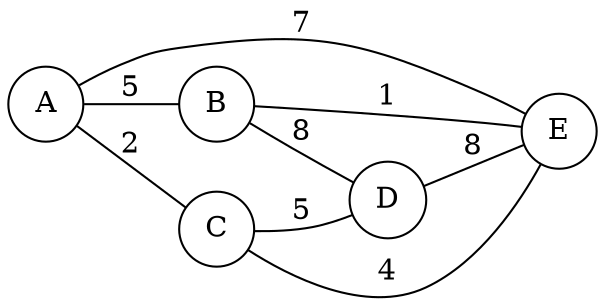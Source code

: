 graph ostov {
	rankdir=LR;
	node[shape=circle];
	edge[color=black];
	edge[label=8];
	B -- D;
	edge[label=8];
	D -- E;
	edge[label=7];
	A -- E;
	edge[label=5];
	A -- B;
	edge[label=5];
	C -- D;
	edge[label=4];
	C -- E;
	edge[label=2];
	A -- C;
	edge[label=1];
	B -- E;
}